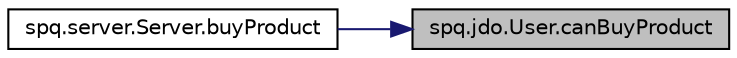 digraph "spq.jdo.User.canBuyProduct"
{
 // LATEX_PDF_SIZE
  edge [fontname="Helvetica",fontsize="10",labelfontname="Helvetica",labelfontsize="10"];
  node [fontname="Helvetica",fontsize="10",shape=record];
  rankdir="RL";
  Node1 [label="spq.jdo.User.canBuyProduct",height=0.2,width=0.4,color="black", fillcolor="grey75", style="filled", fontcolor="black",tooltip=" "];
  Node1 -> Node2 [dir="back",color="midnightblue",fontsize="10",style="solid",fontname="Helvetica"];
  Node2 [label="spq.server.Server.buyProduct",height=0.2,width=0.4,color="black", fillcolor="white", style="filled",URL="$classspq_1_1server_1_1_server.html#a72244618b86a34309aaf3859a6724e34",tooltip="Buy a product for a user. This method allows a user to buy a product if they have sufficient balance ..."];
}

